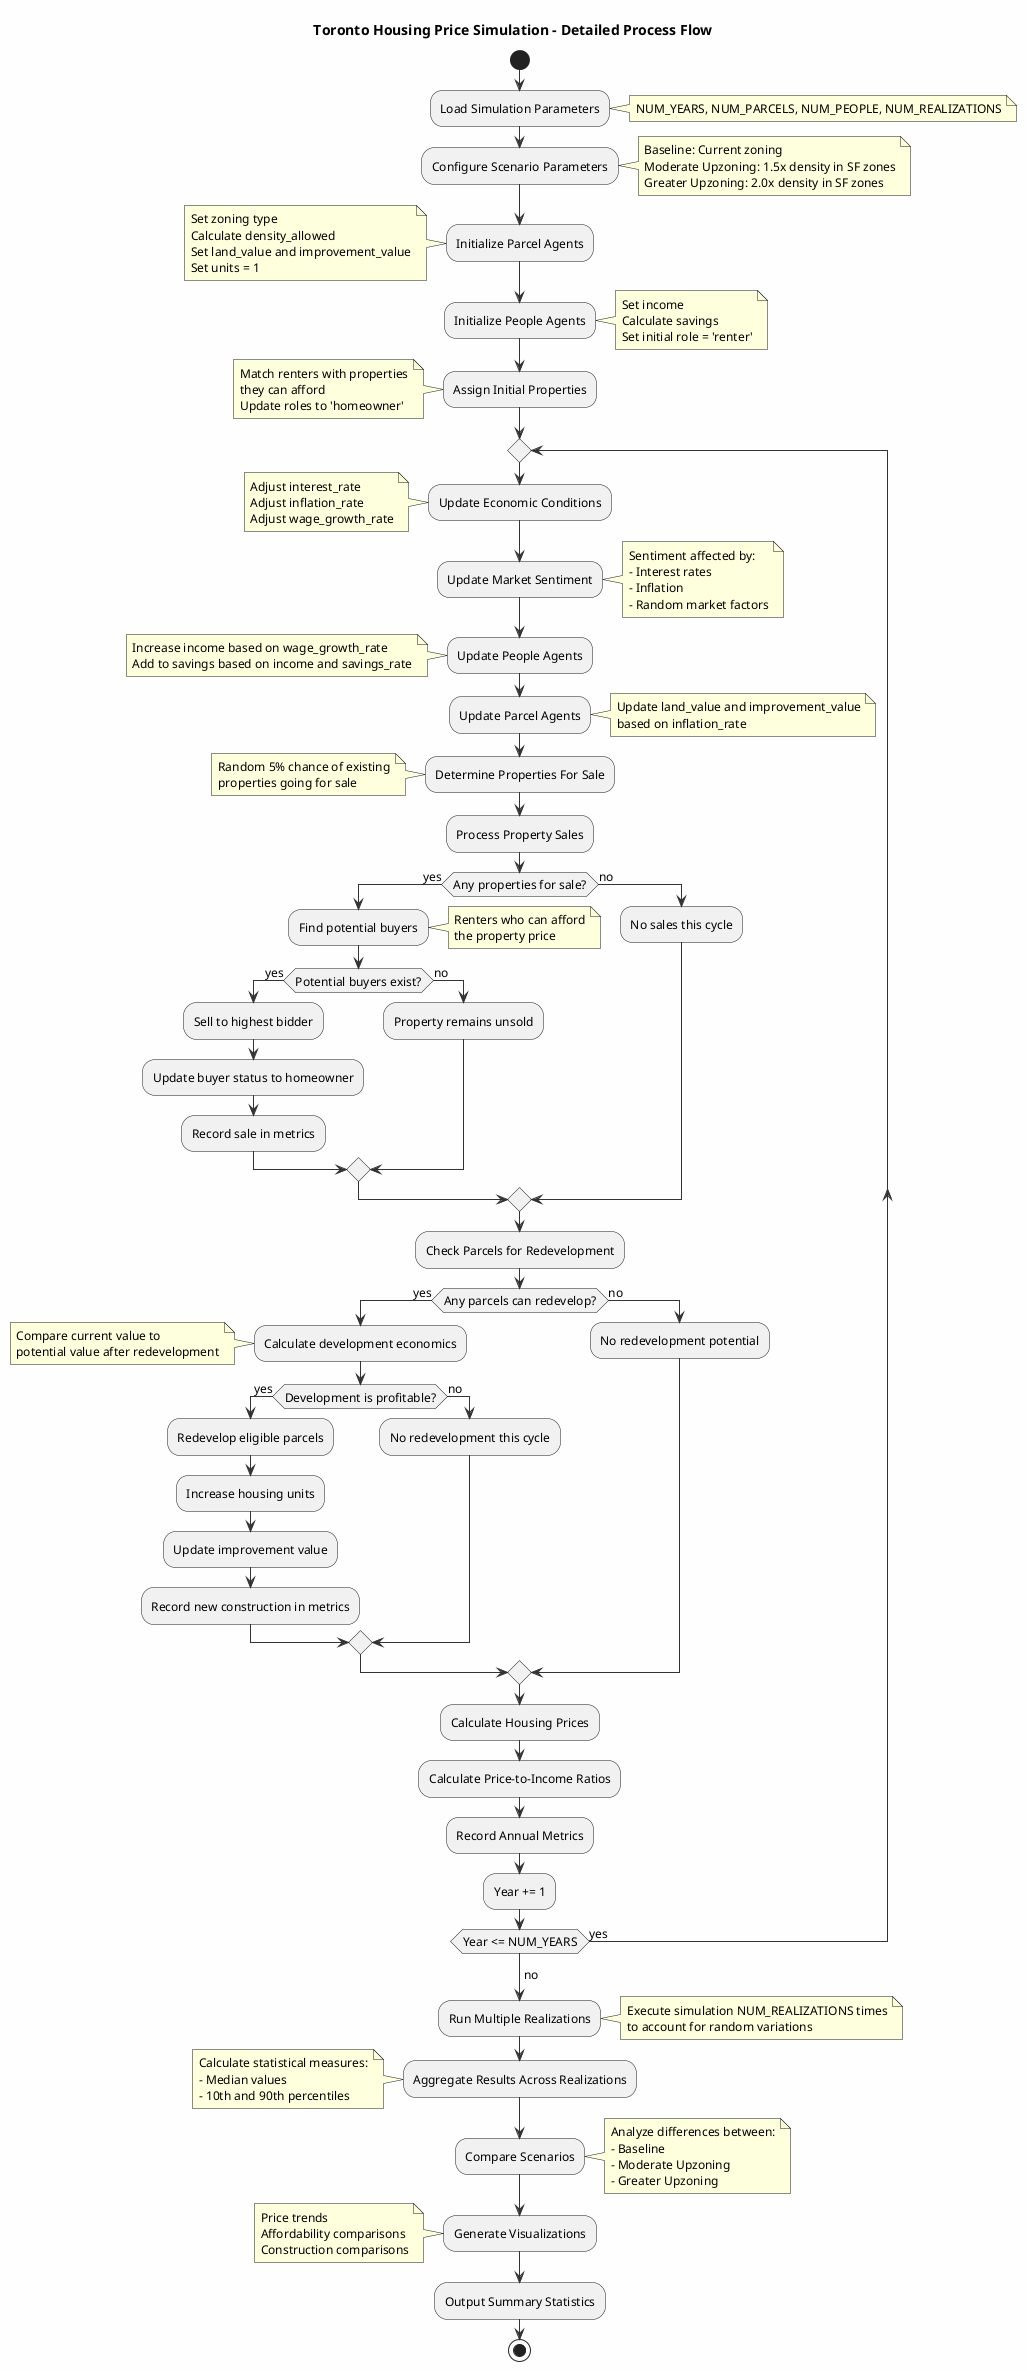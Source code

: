 @startuml Toronto Housing Model - Detailed Process Flow

skinparam handwritten false
skinparam shadowing false
skinparam DefaultFontSize 12
skinparam ArrowColor #333333
skinparam BackgroundColor #FEFEFE

!define BLUE #2196F3
!define GREEN #4CAF50
!define ORANGE #FF9800
!define PURPLE #9C27B0
!define RED #F44336
!define GRAY #607D8B
!define YELLOW #FFC107

title "Toronto Housing Price Simulation - Detailed Process Flow"

' Starting point
start

:Load Simulation Parameters;
note right: NUM_YEARS, NUM_PARCELS, NUM_PEOPLE, NUM_REALIZATIONS

:Configure Scenario Parameters;
note right
  Baseline: Current zoning
  Moderate Upzoning: 1.5x density in SF zones
  Greater Upzoning: 2.0x density in SF zones
end note

' Agent Initialization
:Initialize Parcel Agents;
note left
  Set zoning type
  Calculate density_allowed
  Set land_value and improvement_value
  Set units = 1
end note

:Initialize People Agents;
note right
  Set income
  Calculate savings
  Set initial role = 'renter'
end note

:Assign Initial Properties;
note left
  Match renters with properties
  they can afford
  Update roles to 'homeowner'
end note

' Main simulation loop
repeat
  :Update Economic Conditions;
  note left
    Adjust interest_rate
    Adjust inflation_rate
    Adjust wage_growth_rate
  end note
  
  :Update Market Sentiment;
  note right
    Sentiment affected by:
    - Interest rates
    - Inflation
    - Random market factors
  end note
  
  ' People agent updates
  :Update People Agents;
  note left
    Increase income based on wage_growth_rate
    Add to savings based on income and savings_rate
  end note
  
  ' Parcel agent updates
  :Update Parcel Agents;
  note right
    Update land_value and improvement_value
    based on inflation_rate
  end note
  
  ' Market transactions
  :Determine Properties For Sale;
  note left
    Random 5% chance of existing
    properties going for sale
  end note
  
  :Process Property Sales;
  
  ' Decision logic for sales
  if (Any properties for sale?) then (yes)
    :Find potential buyers;
    note right
      Renters who can afford
      the property price
    end note
    
    if (Potential buyers exist?) then (yes)
      :Sell to highest bidder;
      :Update buyer status to homeowner;
      :Record sale in metrics;
    else (no)
      :Property remains unsold;
    endif
  else (no)
    :No sales this cycle;
  endif
  
  ' Development logic
  :Check Parcels for Redevelopment;
  
  ' Decision logic for redevelopment
  if (Any parcels can redevelop?) then (yes)
    :Calculate development economics;
    note left
      Compare current value to
      potential value after redevelopment
    end note
    
    if (Development is profitable?) then (yes)
      :Redevelop eligible parcels;
      :Increase housing units;
      :Update improvement value;
      :Record new construction in metrics;
    else (no)
      :No redevelopment this cycle;
    endif
  else (no)
    :No redevelopment potential;
  endif
  
  ' Collect metrics
  :Calculate Housing Prices;
  :Calculate Price-to-Income Ratios;
  :Record Annual Metrics;
  
  :Year += 1;
  
repeat while (Year <= NUM_YEARS) is (yes)
-> no;

' Analysis
:Run Multiple Realizations;
note right
  Execute simulation NUM_REALIZATIONS times
  to account for random variations
end note

:Aggregate Results Across Realizations;
note left
  Calculate statistical measures:
  - Median values
  - 10th and 90th percentiles
end note

:Compare Scenarios;
note right
  Analyze differences between:
  - Baseline
  - Moderate Upzoning
  - Greater Upzoning
end note

:Generate Visualizations;
note left
  Price trends
  Affordability comparisons
  Construction comparisons
end note

:Output Summary Statistics;

stop

@enduml 
